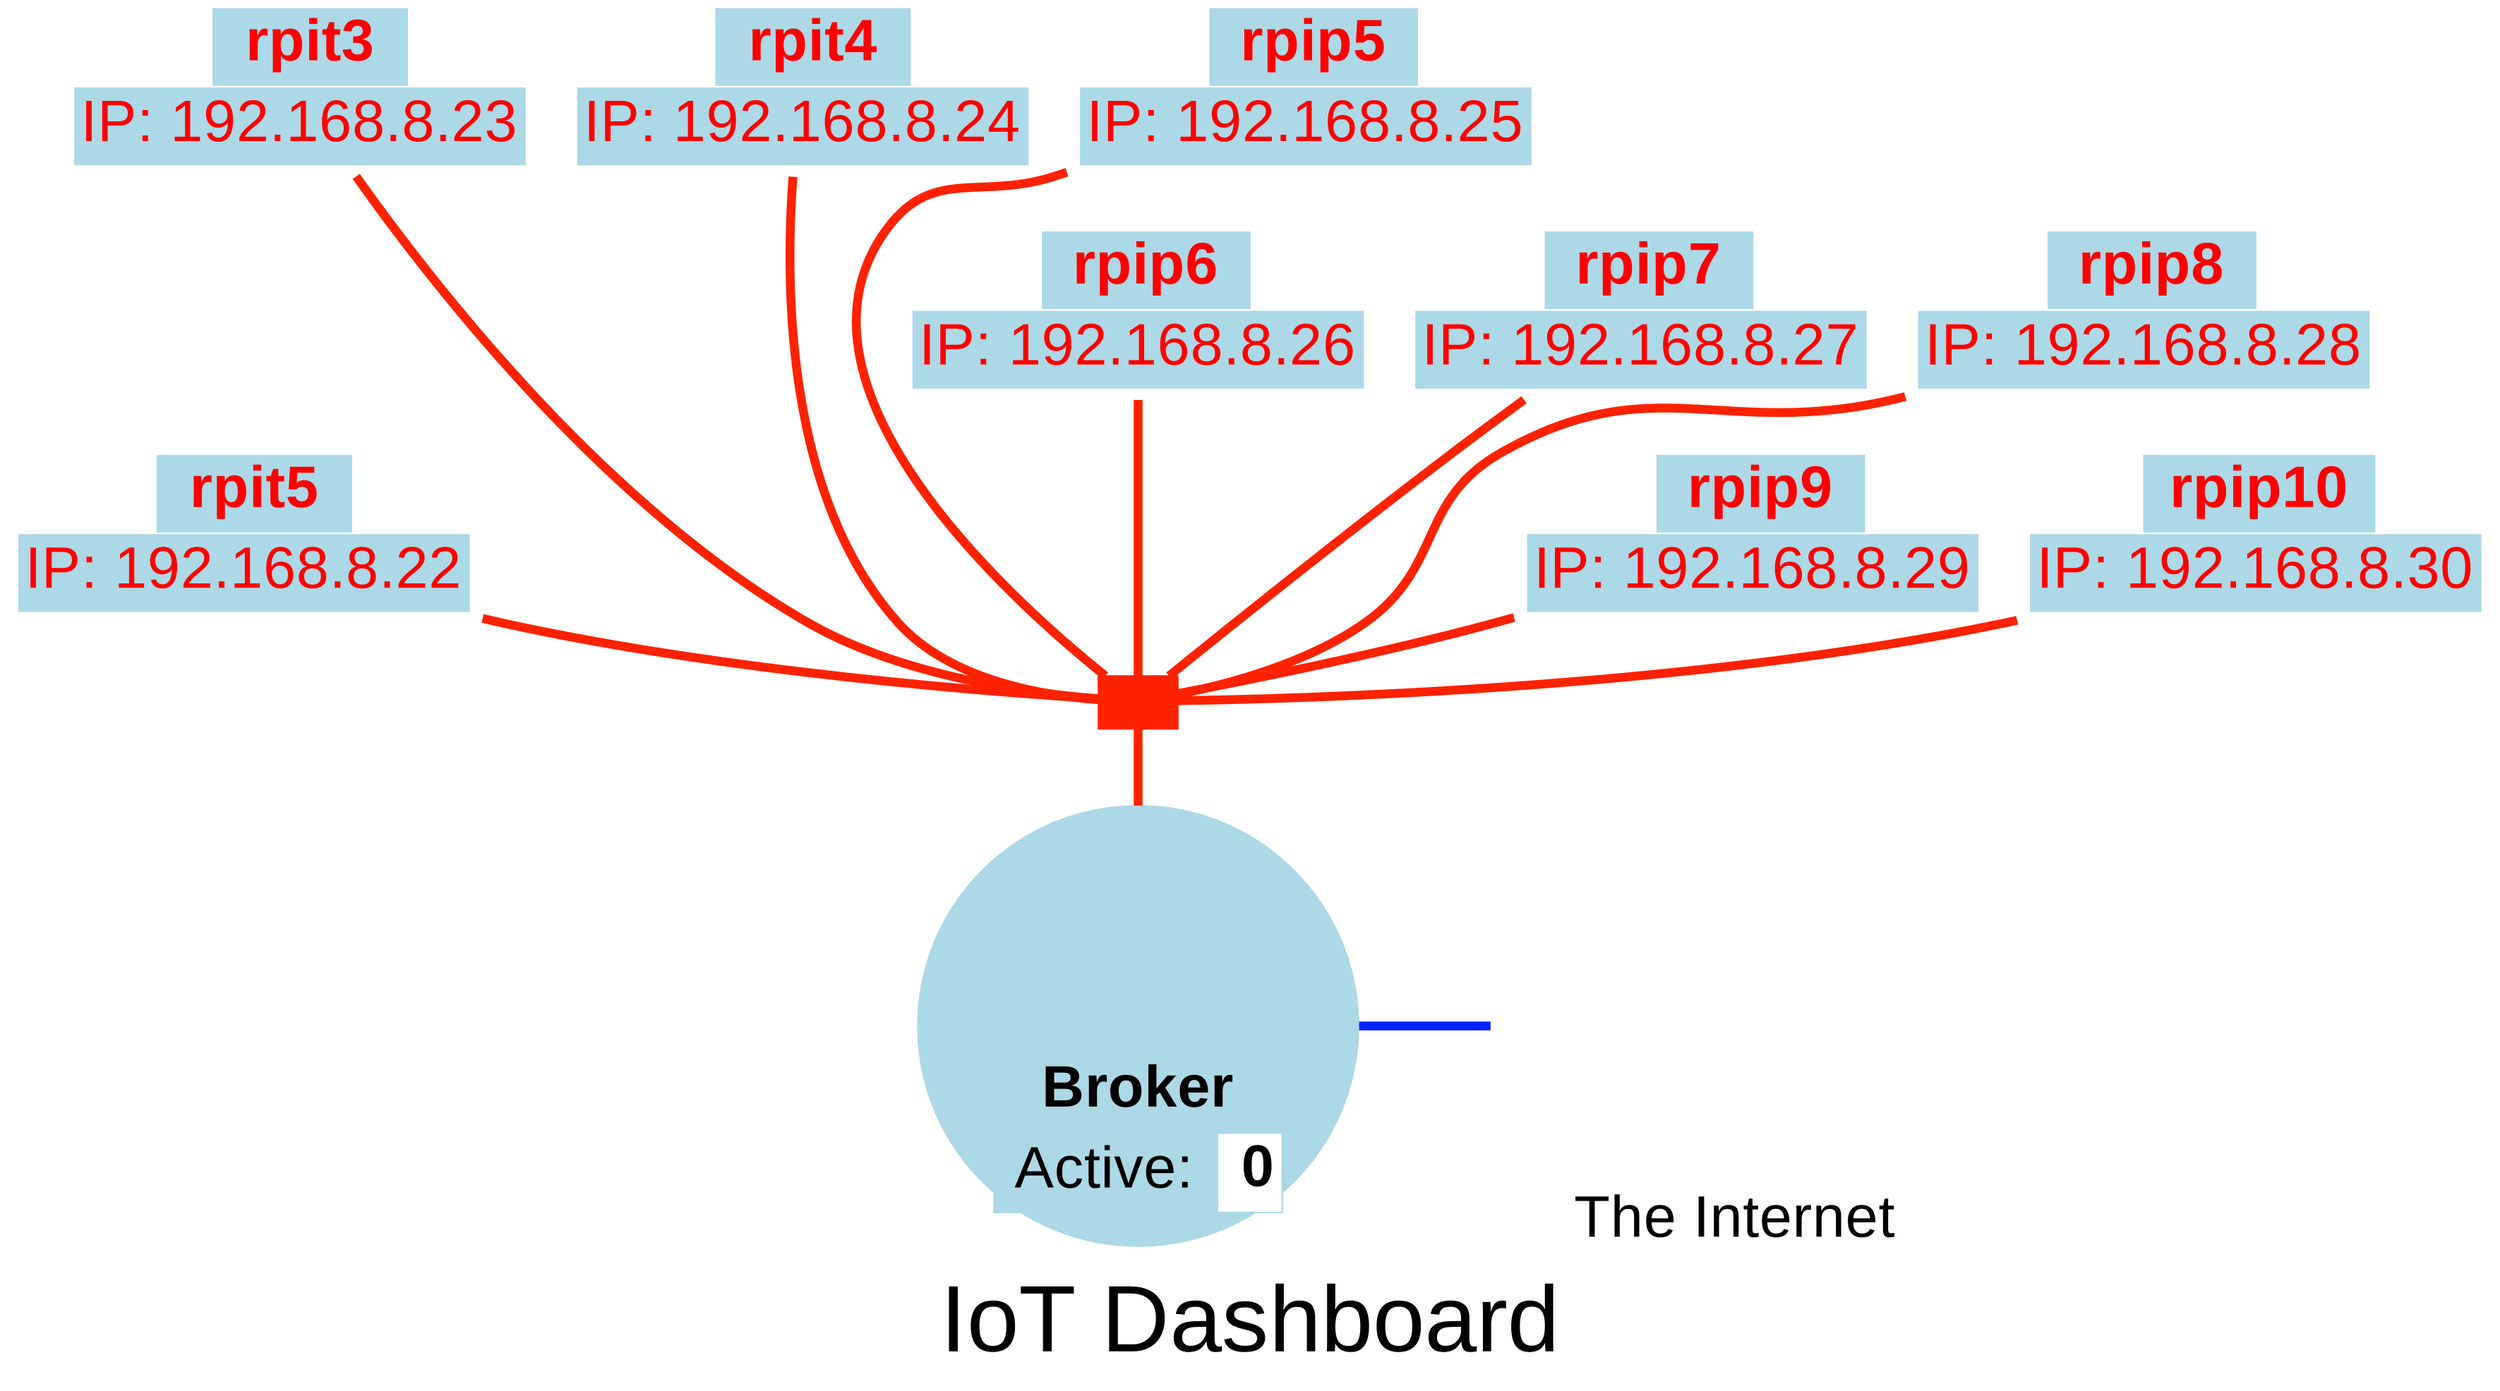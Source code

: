 # -*- graphviz-dot -*-


graph demotopo {


  label="IoT Dashboard";
  fontname="Arial";
  fontsize=64;
  //rankdir=LR;

  node [
    shape=box,
    fontname="Arial",
    fontsize=40,
    style=filled,
    color="#d3edea"
  ];
  //splines="compound";

  // BEGIN Generated by ./genDotNodes.pl on Sun Dec 25 23:57:48 MST 2016

  rpit5 [ label=<
            <table border="0" cellborder="1" cellspacing="0" cellpadding="4">
            <tr>
	      <td bgcolor="white">&nbsp;</td>
	      <td bgcolor="lightblue" colspan="2"><b>rpit5</b></td>
	      <td bgcolor="white">&nbsp;</td>
	      <td bgcolor="white">&nbsp;</td>
            </tr>
            <tr>
              <td bgcolor="lightblue" align="left" colspan="5">IP: 192.168.8.22</td>
            </tr>
            </table>
            > id=rpit5 shape=box image="img/rpibp.svg" fontcolor=red labelloc=t color="#ffffff"];
  rpit3 [ label=<
            <table border="0" cellborder="1" cellspacing="0" cellpadding="4">
            <tr>
	      <td bgcolor="white">&nbsp;</td>
	      <td bgcolor="lightblue" colspan="2"><b>rpit3</b></td>
	      <td bgcolor="white">&nbsp;</td>
	      <td bgcolor="white">&nbsp;</td>
            </tr>
            <tr>
              <td bgcolor="lightblue" align="left" colspan="5">IP: 192.168.8.23</td>
            </tr>
            </table>
            > id=rpit3 shape=box image="img/rpibp.svg" fontcolor=red labelloc=t color="#ffffff"];
  rpit4 [ label=<
            <table border="0" cellborder="1" cellspacing="0" cellpadding="4">
            <tr>
	      <td bgcolor="white">&nbsp;</td>
	      <td bgcolor="lightblue" colspan="2"><b>rpit4</b></td>
	      <td bgcolor="white">&nbsp;</td>
	      <td bgcolor="white">&nbsp;</td>
            </tr>
            <tr>
              <td bgcolor="lightblue" align="left" colspan="5">IP: 192.168.8.24</td>
            </tr>
            </table>
            > id=rpit4 shape=box image="img/rpibp.svg" fontcolor=red labelloc=t color="#ffffff"];
  rpip5 [ label=<
            <table border="0" cellborder="1" cellspacing="0" cellpadding="4">
            <tr>
	      <td bgcolor="white">&nbsp;</td>
	      <td bgcolor="lightblue" colspan="2"><b>rpip5</b></td>
	      <td bgcolor="white">&nbsp;</td>
	      <td bgcolor="white">&nbsp;</td>
            </tr>
            <tr>
              <td bgcolor="lightblue" align="left" colspan="5">IP: 192.168.8.25</td>
            </tr>
            </table>
            > id=rpip5 shape=box image="img/rpibp.svg" fontcolor=red labelloc=t color="#ffffff"];
  rpip6 [ label=<
            <table border="0" cellborder="1" cellspacing="0" cellpadding="4">
            <tr>
	      <td bgcolor="white">&nbsp;</td>
	      <td bgcolor="lightblue" colspan="2"><b>rpip6</b></td>
	      <td bgcolor="white">&nbsp;</td>
	      <td bgcolor="white">&nbsp;</td>
            </tr>
            <tr>
              <td bgcolor="lightblue" align="left" colspan="5">IP: 192.168.8.26</td>
            </tr>
            </table>
            > id=rpip6 shape=box image="img/rpibp.svg" fontcolor=red labelloc=t color="#ffffff"];
  rpip7 [ label=<
            <table border="0" cellborder="1" cellspacing="0" cellpadding="4">
            <tr>
	      <td bgcolor="white">&nbsp;</td>
	      <td bgcolor="lightblue" colspan="2"><b>rpip7</b></td>
	      <td bgcolor="white">&nbsp;</td>
	      <td bgcolor="white">&nbsp;</td>
            </tr>
            <tr>
              <td bgcolor="lightblue" align="left" colspan="5">IP: 192.168.8.27</td>
            </tr>
            </table>
            > id=rpip7 shape=box image="img/rpibp.svg" fontcolor=red labelloc=t color="#ffffff"];
  rpip8 [ label=<
            <table border="0" cellborder="1" cellspacing="0" cellpadding="4">
            <tr>
	      <td bgcolor="white">&nbsp;</td>
	      <td bgcolor="lightblue" colspan="2"><b>rpip8</b></td>
	      <td bgcolor="white">&nbsp;</td>
	      <td bgcolor="white">&nbsp;</td>
            </tr>
            <tr>
              <td bgcolor="lightblue" align="left" colspan="5">IP: 192.168.8.28</td>
            </tr>
            </table>
            > id=rpip8 shape=box image="img/rpibp.svg" fontcolor=red labelloc=t color="#ffffff"];
  rpip9 [ label=<
            <table border="0" cellborder="1" cellspacing="0" cellpadding="4">
            <tr>
	      <td bgcolor="white">&nbsp;</td>
	      <td bgcolor="lightblue" colspan="2"><b>rpip9</b></td>
	      <td bgcolor="white">&nbsp;</td>
	      <td bgcolor="white">&nbsp;</td>
            </tr>
            <tr>
              <td bgcolor="lightblue" align="left" colspan="5">IP: 192.168.8.29</td>
            </tr>
            </table>
            > id=rpip9 shape=box image="img/rpibp.svg" fontcolor=red labelloc=t color="#ffffff"];
  rpip10 [ label=<
            <table border="0" cellborder="1" cellspacing="0" cellpadding="4">
            <tr>
	      <td bgcolor="white">&nbsp;</td>
	      <td bgcolor="lightblue" colspan="2"><b>rpip10</b></td>
	      <td bgcolor="white">&nbsp;</td>
	      <td bgcolor="white">&nbsp;</td>
            </tr>
            <tr>
              <td bgcolor="lightblue" align="left" colspan="5">IP: 192.168.8.30</td>
            </tr>
            </table>
            > id=rpip10 shape=box image="img/rpibp.svg" fontcolor=red labelloc=t color="#ffffff"];

  // END Generated by ./genDotNodes.pl



  network [ label="" color="#ff2200" ];

  broker [ label=<
            <table border="0" cellborder="1" cellspacing="0" cellpadding="4">
            <tr>
	      <td bgcolor="lightblue" colspan="2"><b>Broker</b></td>
            </tr>
            <tr>
              <td bgcolor="lightblue" align="left"> Active: </td>
	      <td bgcolor="#ffffff" align="right"><b> 0</b></td>
            </tr>
            </table>
            > id="broker" shape=circle image="img/servers.png" labelloc=b color="lightblue" ];

  cloud  [ label="The Internet" id="cloud"  shape=circle image="img/cloud.png"   labelloc=b color="#ffffff"]

  {
	  rank = same;
	  rpit3;
	  rpit4;
	  rpip5;
  }

  {
	  rank = same;
	  rpip6;
	  rpip7;
	  rpip8;
  }

  {
	  rank = same;
	  rpip9;
	  rpip10;
  }

  {
  	  rank = same;
  	  // rpit5;
  	  broker;
  	  cloud;

  }



  broker -- cloud    [color="#0022ff" weight=1 penwidth=6  minlen=5];
  network -- broker  [color="#ff2200" weight=1 penwidth=6 ];

  rpit3               -- network  [color="#ff2200" weight=1 penwidth=6 minlen=3 ] ;
  rpit4               -- network  [color="#ff2200" weight=1 penwidth=6];
  rpip5               -- network  [color="#ff2200" weight=1 penwidth=6];
  rpip6               -- network  [color="#ff2200" weight=1 penwidth=6];

  rpip7               -- network  [color="#ff2200" weight=1 penwidth=6 minlen=2];
  rpip8               -- network  [color="#ff2200" weight=1 penwidth=6];

  rpip9               -- network  [color="#ff2200" weight=1 penwidth=6 minlen=1];

  rpip10              -- network  [color="#ff2200" weight=1 penwidth=6];

  rpit5               -- network  [color="#ff2200" weight=1 penwidth=6];

}
